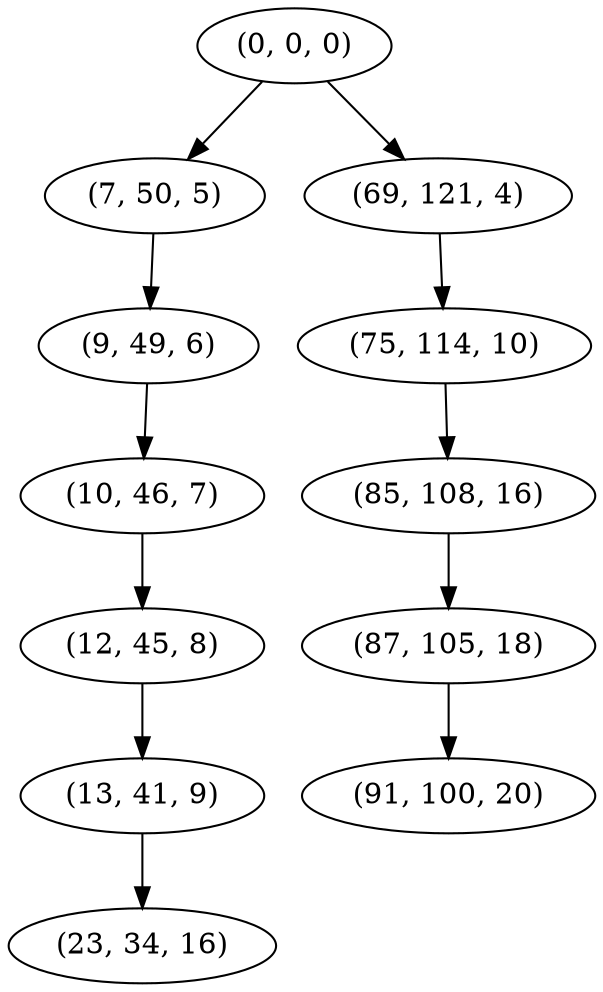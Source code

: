 digraph tree {
    "(0, 0, 0)";
    "(7, 50, 5)";
    "(9, 49, 6)";
    "(10, 46, 7)";
    "(12, 45, 8)";
    "(13, 41, 9)";
    "(23, 34, 16)";
    "(69, 121, 4)";
    "(75, 114, 10)";
    "(85, 108, 16)";
    "(87, 105, 18)";
    "(91, 100, 20)";
    "(0, 0, 0)" -> "(7, 50, 5)";
    "(0, 0, 0)" -> "(69, 121, 4)";
    "(7, 50, 5)" -> "(9, 49, 6)";
    "(9, 49, 6)" -> "(10, 46, 7)";
    "(10, 46, 7)" -> "(12, 45, 8)";
    "(12, 45, 8)" -> "(13, 41, 9)";
    "(13, 41, 9)" -> "(23, 34, 16)";
    "(69, 121, 4)" -> "(75, 114, 10)";
    "(75, 114, 10)" -> "(85, 108, 16)";
    "(85, 108, 16)" -> "(87, 105, 18)";
    "(87, 105, 18)" -> "(91, 100, 20)";
}
